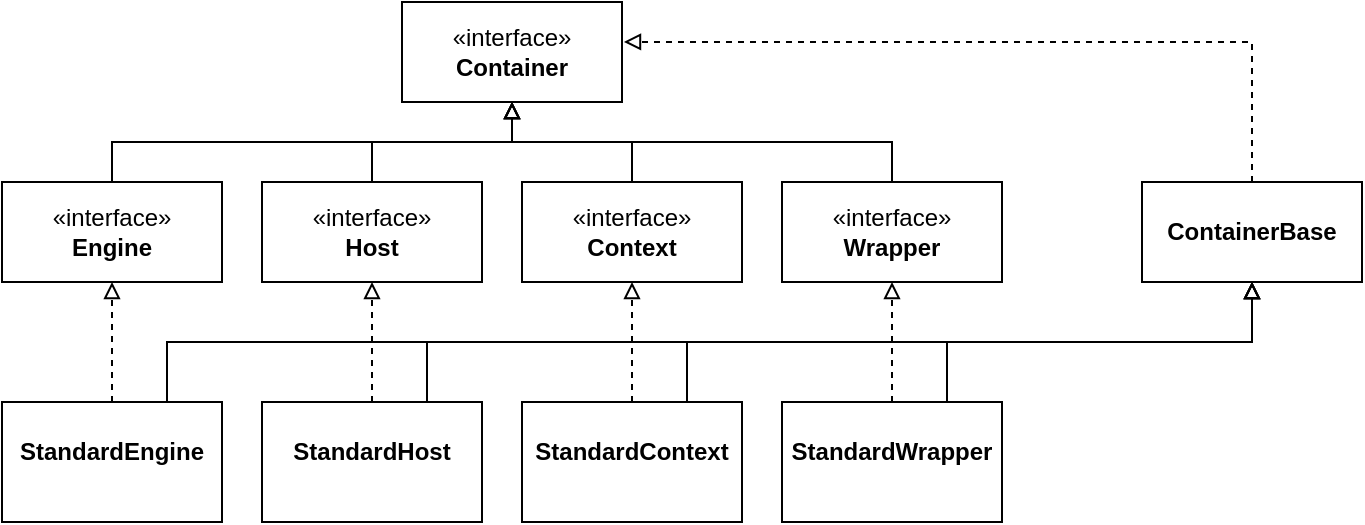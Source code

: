 <mxfile version="22.0.0" type="github">
  <diagram name="Page-1" id="oVe9yC9cJWeHVom-q5wx">
    <mxGraphModel dx="724" dy="396" grid="1" gridSize="10" guides="1" tooltips="1" connect="1" arrows="1" fold="1" page="1" pageScale="1" pageWidth="827" pageHeight="1169" math="0" shadow="0">
      <root>
        <mxCell id="0" />
        <mxCell id="1" parent="0" />
        <mxCell id="dDM4autp83QoY6-O_waw-1" value="«interface»&lt;br&gt;&lt;b&gt;Container&lt;/b&gt;" style="html=1;whiteSpace=wrap;" vertex="1" parent="1">
          <mxGeometry x="210" y="10" width="110" height="50" as="geometry" />
        </mxCell>
        <mxCell id="dDM4autp83QoY6-O_waw-8" style="edgeStyle=orthogonalEdgeStyle;rounded=0;orthogonalLoop=1;jettySize=auto;html=1;exitX=0.5;exitY=0;exitDx=0;exitDy=0;entryX=0.5;entryY=1;entryDx=0;entryDy=0;endArrow=block;endFill=0;" edge="1" parent="1" source="dDM4autp83QoY6-O_waw-2" target="dDM4autp83QoY6-O_waw-1">
          <mxGeometry relative="1" as="geometry" />
        </mxCell>
        <mxCell id="dDM4autp83QoY6-O_waw-2" value="«interface»&lt;br&gt;&lt;b&gt;Context&lt;/b&gt;" style="html=1;whiteSpace=wrap;" vertex="1" parent="1">
          <mxGeometry x="270" y="100" width="110" height="50" as="geometry" />
        </mxCell>
        <mxCell id="dDM4autp83QoY6-O_waw-7" style="edgeStyle=orthogonalEdgeStyle;rounded=0;orthogonalLoop=1;jettySize=auto;html=1;exitX=0.5;exitY=0;exitDx=0;exitDy=0;entryX=0.5;entryY=1;entryDx=0;entryDy=0;endArrow=block;endFill=0;" edge="1" parent="1" source="dDM4autp83QoY6-O_waw-3" target="dDM4autp83QoY6-O_waw-1">
          <mxGeometry relative="1" as="geometry" />
        </mxCell>
        <mxCell id="dDM4autp83QoY6-O_waw-3" value="«interface»&lt;br&gt;&lt;b&gt;Host&lt;/b&gt;" style="html=1;whiteSpace=wrap;" vertex="1" parent="1">
          <mxGeometry x="140" y="100" width="110" height="50" as="geometry" />
        </mxCell>
        <mxCell id="dDM4autp83QoY6-O_waw-6" style="edgeStyle=orthogonalEdgeStyle;rounded=0;orthogonalLoop=1;jettySize=auto;html=1;exitX=0.5;exitY=0;exitDx=0;exitDy=0;entryX=0.5;entryY=1;entryDx=0;entryDy=0;endArrow=block;endFill=0;" edge="1" parent="1" source="dDM4autp83QoY6-O_waw-4" target="dDM4autp83QoY6-O_waw-1">
          <mxGeometry relative="1" as="geometry" />
        </mxCell>
        <mxCell id="dDM4autp83QoY6-O_waw-4" value="«interface»&lt;br&gt;&lt;b&gt;Engine&lt;/b&gt;" style="html=1;whiteSpace=wrap;" vertex="1" parent="1">
          <mxGeometry x="10" y="100" width="110" height="50" as="geometry" />
        </mxCell>
        <mxCell id="dDM4autp83QoY6-O_waw-9" style="edgeStyle=orthogonalEdgeStyle;rounded=0;orthogonalLoop=1;jettySize=auto;html=1;exitX=0.5;exitY=0;exitDx=0;exitDy=0;entryX=0.5;entryY=1;entryDx=0;entryDy=0;endArrow=block;endFill=0;" edge="1" parent="1" source="dDM4autp83QoY6-O_waw-5" target="dDM4autp83QoY6-O_waw-1">
          <mxGeometry relative="1" as="geometry" />
        </mxCell>
        <mxCell id="dDM4autp83QoY6-O_waw-5" value="«interface»&lt;br&gt;&lt;b&gt;Wrapper&lt;/b&gt;" style="html=1;whiteSpace=wrap;" vertex="1" parent="1">
          <mxGeometry x="400" y="100" width="110" height="50" as="geometry" />
        </mxCell>
        <mxCell id="dDM4autp83QoY6-O_waw-11" style="edgeStyle=orthogonalEdgeStyle;rounded=0;orthogonalLoop=1;jettySize=auto;html=1;exitX=0.5;exitY=0;exitDx=0;exitDy=0;entryX=0.5;entryY=1;entryDx=0;entryDy=0;dashed=1;endArrow=block;endFill=0;" edge="1" parent="1" source="dDM4autp83QoY6-O_waw-10" target="dDM4autp83QoY6-O_waw-4">
          <mxGeometry relative="1" as="geometry" />
        </mxCell>
        <mxCell id="dDM4autp83QoY6-O_waw-20" style="edgeStyle=orthogonalEdgeStyle;rounded=0;orthogonalLoop=1;jettySize=auto;html=1;exitX=0.75;exitY=0;exitDx=0;exitDy=0;endArrow=block;endFill=0;" edge="1" parent="1" source="dDM4autp83QoY6-O_waw-10" target="dDM4autp83QoY6-O_waw-18">
          <mxGeometry relative="1" as="geometry" />
        </mxCell>
        <mxCell id="dDM4autp83QoY6-O_waw-10" value="&lt;p style=&quot;margin:0px;margin-top:4px;text-align:center;&quot;&gt;&lt;br&gt;&lt;b&gt;StandardEngine&lt;/b&gt;&lt;/p&gt;" style="verticalAlign=top;align=left;overflow=fill;fontSize=12;fontFamily=Helvetica;html=1;whiteSpace=wrap;" vertex="1" parent="1">
          <mxGeometry x="10" y="210" width="110" height="60" as="geometry" />
        </mxCell>
        <mxCell id="dDM4autp83QoY6-O_waw-13" style="edgeStyle=orthogonalEdgeStyle;rounded=0;orthogonalLoop=1;jettySize=auto;html=1;exitX=0.5;exitY=0;exitDx=0;exitDy=0;entryX=0.5;entryY=1;entryDx=0;entryDy=0;dashed=1;endArrow=block;endFill=0;" edge="1" parent="1" source="dDM4autp83QoY6-O_waw-12" target="dDM4autp83QoY6-O_waw-3">
          <mxGeometry relative="1" as="geometry" />
        </mxCell>
        <mxCell id="dDM4autp83QoY6-O_waw-21" style="edgeStyle=orthogonalEdgeStyle;rounded=0;orthogonalLoop=1;jettySize=auto;html=1;exitX=0.75;exitY=0;exitDx=0;exitDy=0;endArrow=block;endFill=0;" edge="1" parent="1" source="dDM4autp83QoY6-O_waw-12" target="dDM4autp83QoY6-O_waw-18">
          <mxGeometry relative="1" as="geometry" />
        </mxCell>
        <mxCell id="dDM4autp83QoY6-O_waw-12" value="&lt;p style=&quot;margin:0px;margin-top:4px;text-align:center;&quot;&gt;&lt;br&gt;&lt;b&gt;StandardHost&lt;/b&gt;&lt;/p&gt;" style="verticalAlign=top;align=left;overflow=fill;fontSize=12;fontFamily=Helvetica;html=1;whiteSpace=wrap;" vertex="1" parent="1">
          <mxGeometry x="140" y="210" width="110" height="60" as="geometry" />
        </mxCell>
        <mxCell id="dDM4autp83QoY6-O_waw-16" style="edgeStyle=orthogonalEdgeStyle;rounded=0;orthogonalLoop=1;jettySize=auto;html=1;exitX=0.5;exitY=0;exitDx=0;exitDy=0;entryX=0.5;entryY=1;entryDx=0;entryDy=0;dashed=1;endArrow=block;endFill=0;" edge="1" parent="1" source="dDM4autp83QoY6-O_waw-14" target="dDM4autp83QoY6-O_waw-2">
          <mxGeometry relative="1" as="geometry" />
        </mxCell>
        <mxCell id="dDM4autp83QoY6-O_waw-22" style="edgeStyle=orthogonalEdgeStyle;rounded=0;orthogonalLoop=1;jettySize=auto;html=1;exitX=0.75;exitY=0;exitDx=0;exitDy=0;entryX=0.5;entryY=1;entryDx=0;entryDy=0;endArrow=block;endFill=0;" edge="1" parent="1" source="dDM4autp83QoY6-O_waw-14" target="dDM4autp83QoY6-O_waw-18">
          <mxGeometry relative="1" as="geometry" />
        </mxCell>
        <mxCell id="dDM4autp83QoY6-O_waw-14" value="&lt;p style=&quot;margin:0px;margin-top:4px;text-align:center;&quot;&gt;&lt;br&gt;&lt;b&gt;StandardContext&lt;/b&gt;&lt;/p&gt;" style="verticalAlign=top;align=left;overflow=fill;fontSize=12;fontFamily=Helvetica;html=1;whiteSpace=wrap;" vertex="1" parent="1">
          <mxGeometry x="270" y="210" width="110" height="60" as="geometry" />
        </mxCell>
        <mxCell id="dDM4autp83QoY6-O_waw-17" style="edgeStyle=orthogonalEdgeStyle;rounded=0;orthogonalLoop=1;jettySize=auto;html=1;exitX=0.5;exitY=0;exitDx=0;exitDy=0;entryX=0.5;entryY=1;entryDx=0;entryDy=0;dashed=1;endArrow=block;endFill=0;" edge="1" parent="1" source="dDM4autp83QoY6-O_waw-15" target="dDM4autp83QoY6-O_waw-5">
          <mxGeometry relative="1" as="geometry" />
        </mxCell>
        <mxCell id="dDM4autp83QoY6-O_waw-24" style="edgeStyle=orthogonalEdgeStyle;rounded=0;orthogonalLoop=1;jettySize=auto;html=1;exitX=0.75;exitY=0;exitDx=0;exitDy=0;entryX=0.5;entryY=1;entryDx=0;entryDy=0;endArrow=block;endFill=0;" edge="1" parent="1" source="dDM4autp83QoY6-O_waw-15" target="dDM4autp83QoY6-O_waw-18">
          <mxGeometry relative="1" as="geometry" />
        </mxCell>
        <mxCell id="dDM4autp83QoY6-O_waw-15" value="&lt;p style=&quot;margin:0px;margin-top:4px;text-align:center;&quot;&gt;&lt;br&gt;&lt;b&gt;StandardWrapper&lt;/b&gt;&lt;/p&gt;" style="verticalAlign=top;align=left;overflow=fill;fontSize=12;fontFamily=Helvetica;html=1;whiteSpace=wrap;" vertex="1" parent="1">
          <mxGeometry x="400" y="210" width="110" height="60" as="geometry" />
        </mxCell>
        <mxCell id="dDM4autp83QoY6-O_waw-18" value="&lt;p style=&quot;margin:0px;margin-top:4px;text-align:center;&quot;&gt;&lt;br&gt;&lt;b&gt;ContainerBase&lt;/b&gt;&lt;/p&gt;" style="verticalAlign=top;align=left;overflow=fill;fontSize=12;fontFamily=Helvetica;html=1;whiteSpace=wrap;" vertex="1" parent="1">
          <mxGeometry x="580" y="100" width="110" height="50" as="geometry" />
        </mxCell>
        <mxCell id="dDM4autp83QoY6-O_waw-19" style="edgeStyle=orthogonalEdgeStyle;rounded=0;orthogonalLoop=1;jettySize=auto;html=1;exitX=0.5;exitY=0;exitDx=0;exitDy=0;entryX=1.009;entryY=0.399;entryDx=0;entryDy=0;entryPerimeter=0;dashed=1;endArrow=block;endFill=0;" edge="1" parent="1" source="dDM4autp83QoY6-O_waw-18" target="dDM4autp83QoY6-O_waw-1">
          <mxGeometry relative="1" as="geometry" />
        </mxCell>
      </root>
    </mxGraphModel>
  </diagram>
</mxfile>
